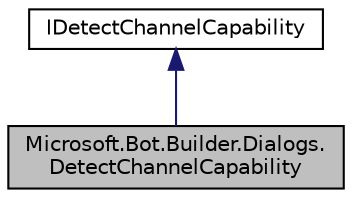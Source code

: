 digraph "Microsoft.Bot.Builder.Dialogs.DetectChannelCapability"
{
  edge [fontname="Helvetica",fontsize="10",labelfontname="Helvetica",labelfontsize="10"];
  node [fontname="Helvetica",fontsize="10",shape=record];
  Node1 [label="Microsoft.Bot.Builder.Dialogs.\lDetectChannelCapability",height=0.2,width=0.4,color="black", fillcolor="grey75", style="filled", fontcolor="black"];
  Node2 -> Node1 [dir="back",color="midnightblue",fontsize="10",style="solid",fontname="Helvetica"];
  Node2 [label="IDetectChannelCapability",height=0.2,width=0.4,color="black", fillcolor="white", style="filled",URL="$d4/d23/interface_microsoft_1_1_bot_1_1_builder_1_1_dialogs_1_1_i_detect_channel_capability.html",tooltip="Channel capability detector. "];
}
